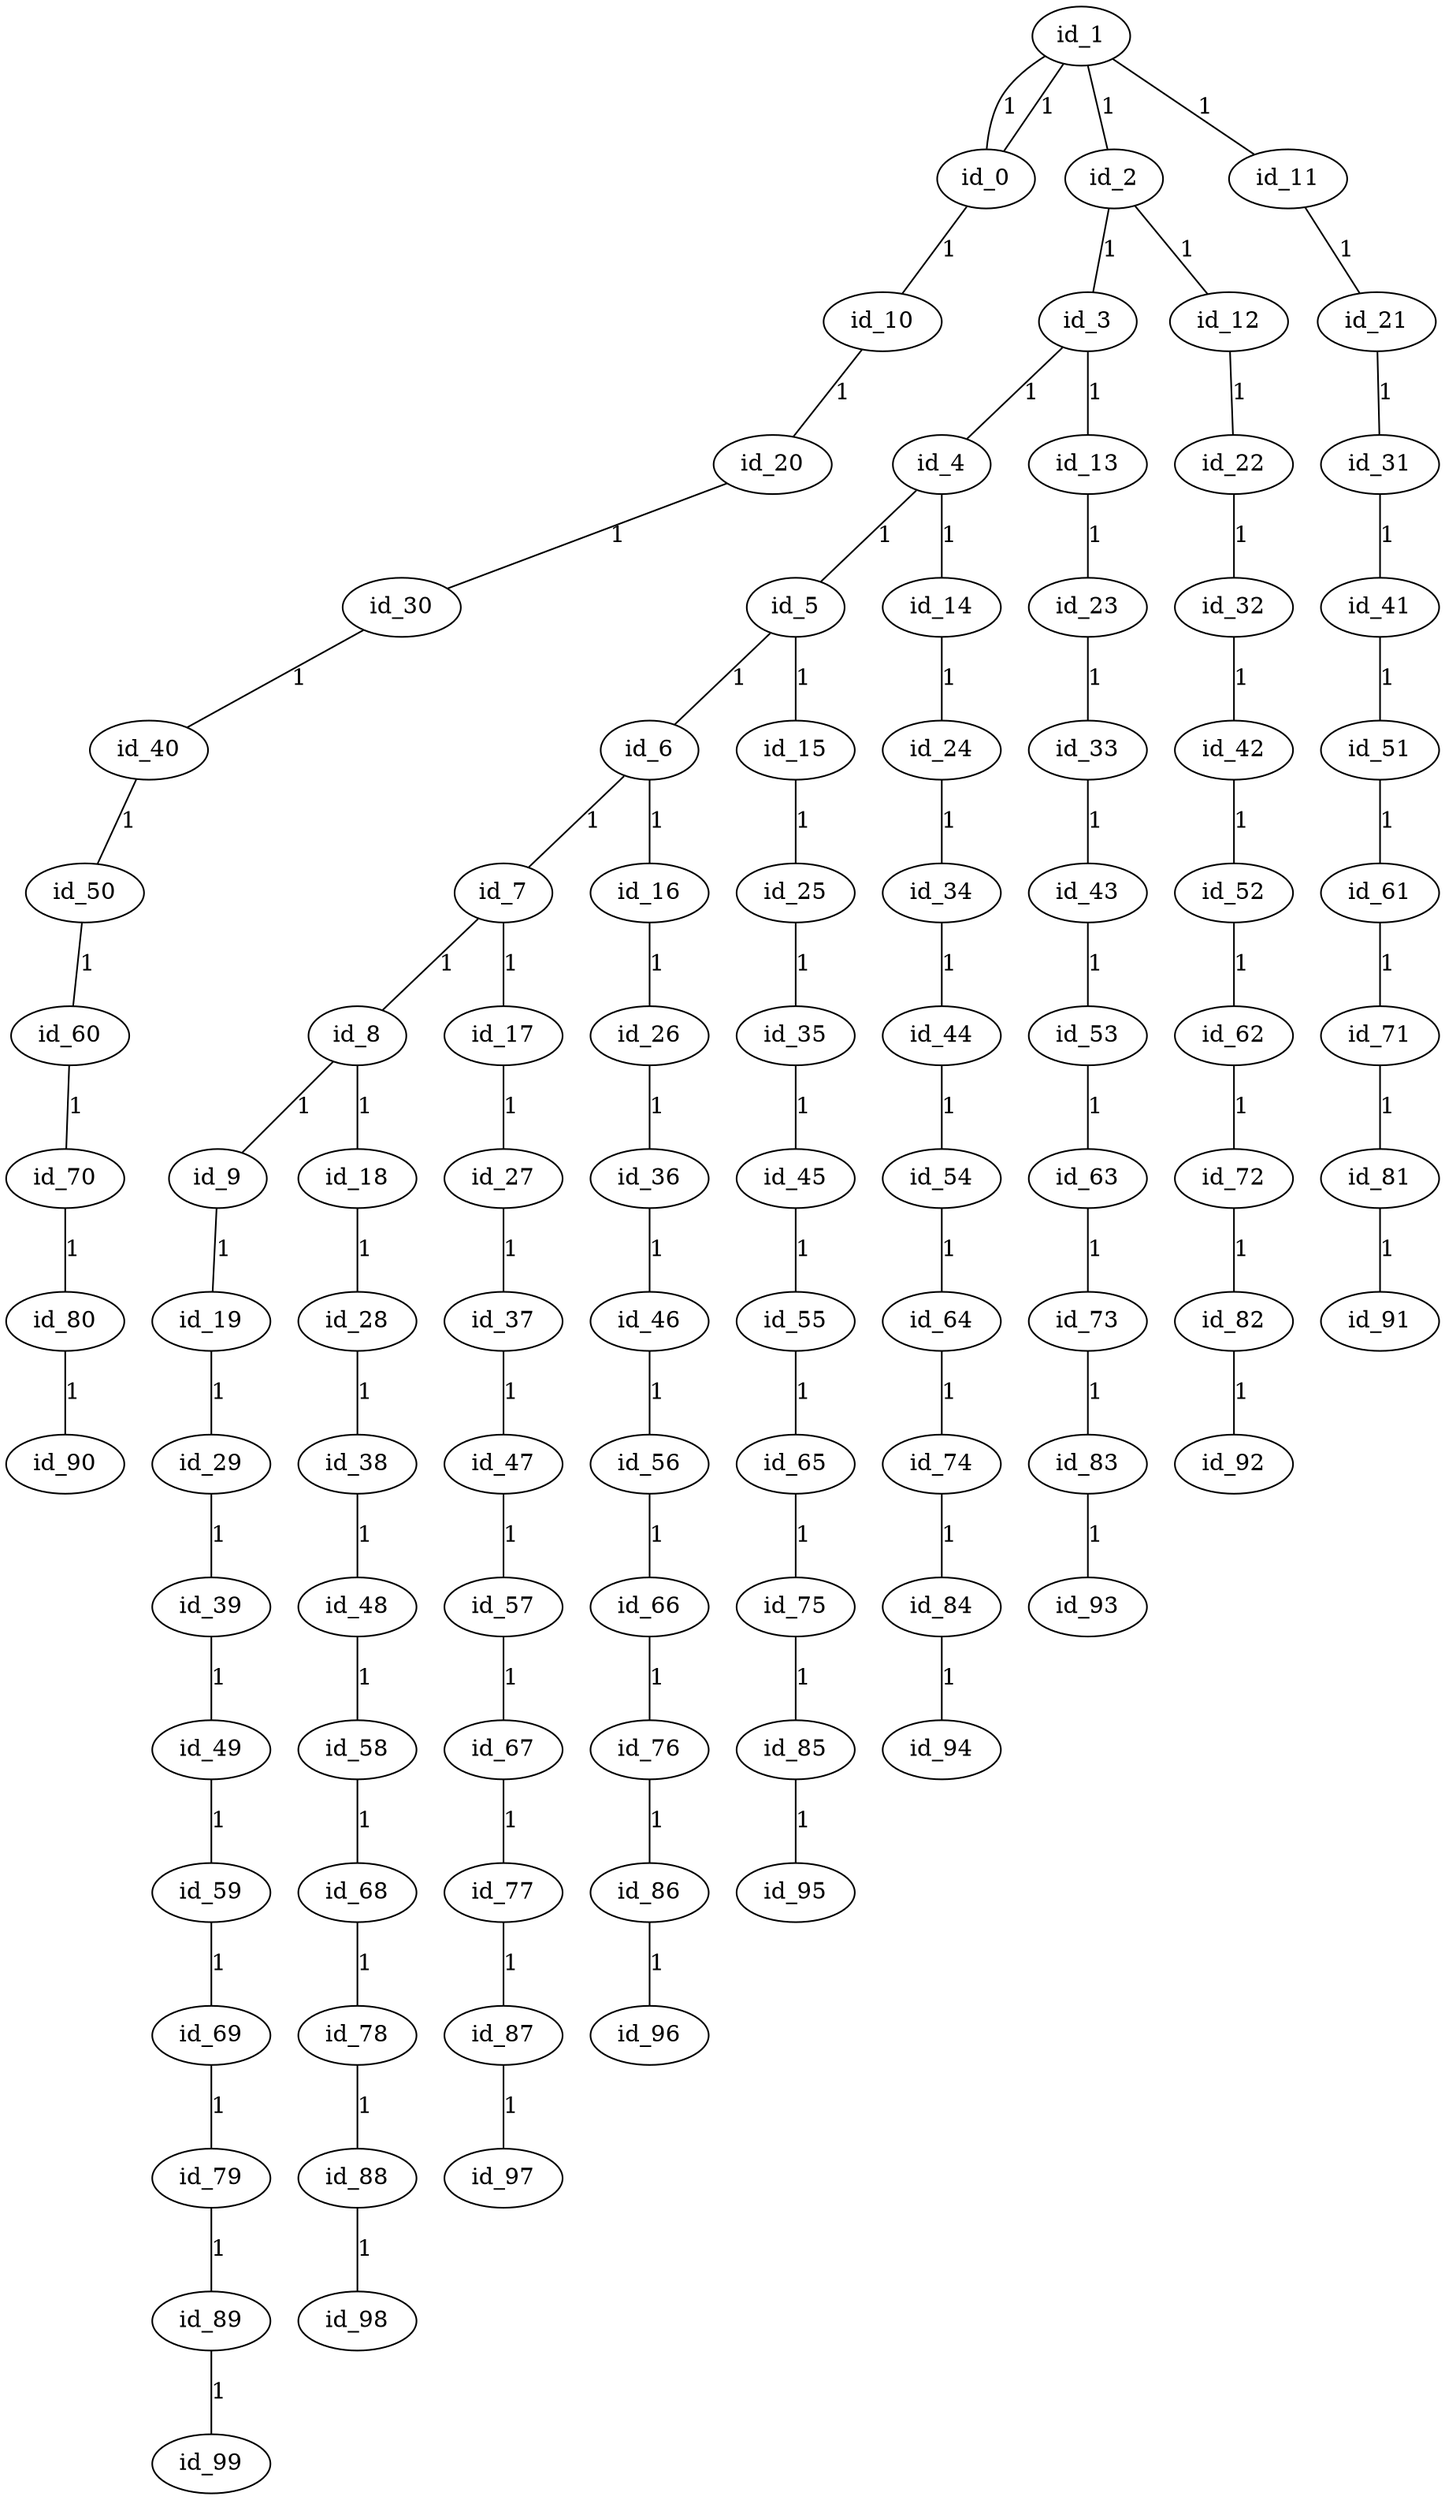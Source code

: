 graph GR{
id_3;
id_12;
id_21;
id_20;
id_4;
id_13;
id_22;
id_31;
id_30;
id_5;
id_14;
id_23;
id_32;
id_41;
id_40;
id_6;
id_15;
id_24;
id_33;
id_42;
id_51;
id_50;
id_7;
id_16;
id_25;
id_34;
id_43;
id_52;
id_61;
id_60;
id_8;
id_17;
id_26;
id_35;
id_44;
id_53;
id_62;
id_71;
id_70;
id_9;
id_18;
id_27;
id_36;
id_45;
id_54;
id_63;
id_72;
id_81;
id_80;
id_19;
id_28;
id_37;
id_46;
id_55;
id_64;
id_73;
id_82;
id_91;
id_90;
id_29;
id_38;
id_47;
id_56;
id_65;
id_74;
id_83;
id_92;
id_39;
id_48;
id_57;
id_66;
id_75;
id_84;
id_93;
id_49;
id_58;
id_67;
id_76;
id_85;
id_94;
id_59;
id_68;
id_77;
id_86;
id_95;
id_69;
id_78;
id_87;
id_96;
id_79;
id_88;
id_97;
id_89;
id_98;
id_99;
id_1;
id_1;
id_1;
id_1;
id_1;
id_1;
id_1;
id_1;
id_1;
id_1;
id_1--id_0[label=1];
id_1--id_2[label=1];
id_1--id_11[label=1];
id_0--id_10[label=1];
id_2--id_3[label=1];
id_2--id_12[label=1];
id_11--id_21[label=1];
id_10--id_20[label=1];
id_3--id_4[label=1];
id_3--id_13[label=1];
id_12--id_22[label=1];
id_21--id_31[label=1];
id_20--id_30[label=1];
id_4--id_5[label=1];
id_4--id_14[label=1];
id_13--id_23[label=1];
id_22--id_32[label=1];
id_31--id_41[label=1];
id_30--id_40[label=1];
id_5--id_6[label=1];
id_5--id_15[label=1];
id_14--id_24[label=1];
id_23--id_33[label=1];
id_32--id_42[label=1];
id_41--id_51[label=1];
id_40--id_50[label=1];
id_6--id_7[label=1];
id_6--id_16[label=1];
id_15--id_25[label=1];
id_24--id_34[label=1];
id_33--id_43[label=1];
id_42--id_52[label=1];
id_51--id_61[label=1];
id_50--id_60[label=1];
id_7--id_8[label=1];
id_7--id_17[label=1];
id_16--id_26[label=1];
id_25--id_35[label=1];
id_34--id_44[label=1];
id_43--id_53[label=1];
id_52--id_62[label=1];
id_61--id_71[label=1];
id_60--id_70[label=1];
id_8--id_9[label=1];
id_8--id_18[label=1];
id_17--id_27[label=1];
id_26--id_36[label=1];
id_35--id_45[label=1];
id_44--id_54[label=1];
id_53--id_63[label=1];
id_62--id_72[label=1];
id_71--id_81[label=1];
id_70--id_80[label=1];
id_9--id_19[label=1];
id_18--id_28[label=1];
id_27--id_37[label=1];
id_36--id_46[label=1];
id_45--id_55[label=1];
id_54--id_64[label=1];
id_63--id_73[label=1];
id_72--id_82[label=1];
id_81--id_91[label=1];
id_80--id_90[label=1];
id_19--id_29[label=1];
id_28--id_38[label=1];
id_37--id_47[label=1];
id_46--id_56[label=1];
id_55--id_65[label=1];
id_64--id_74[label=1];
id_73--id_83[label=1];
id_82--id_92[label=1];
id_29--id_39[label=1];
id_38--id_48[label=1];
id_47--id_57[label=1];
id_56--id_66[label=1];
id_65--id_75[label=1];
id_74--id_84[label=1];
id_83--id_93[label=1];
id_39--id_49[label=1];
id_48--id_58[label=1];
id_57--id_67[label=1];
id_66--id_76[label=1];
id_75--id_85[label=1];
id_84--id_94[label=1];
id_49--id_59[label=1];
id_58--id_68[label=1];
id_67--id_77[label=1];
id_76--id_86[label=1];
id_85--id_95[label=1];
id_59--id_69[label=1];
id_68--id_78[label=1];
id_77--id_87[label=1];
id_86--id_96[label=1];
id_69--id_79[label=1];
id_78--id_88[label=1];
id_87--id_97[label=1];
id_79--id_89[label=1];
id_88--id_98[label=1];
id_89--id_99[label=1];
id_1--id_0[label=1];
}